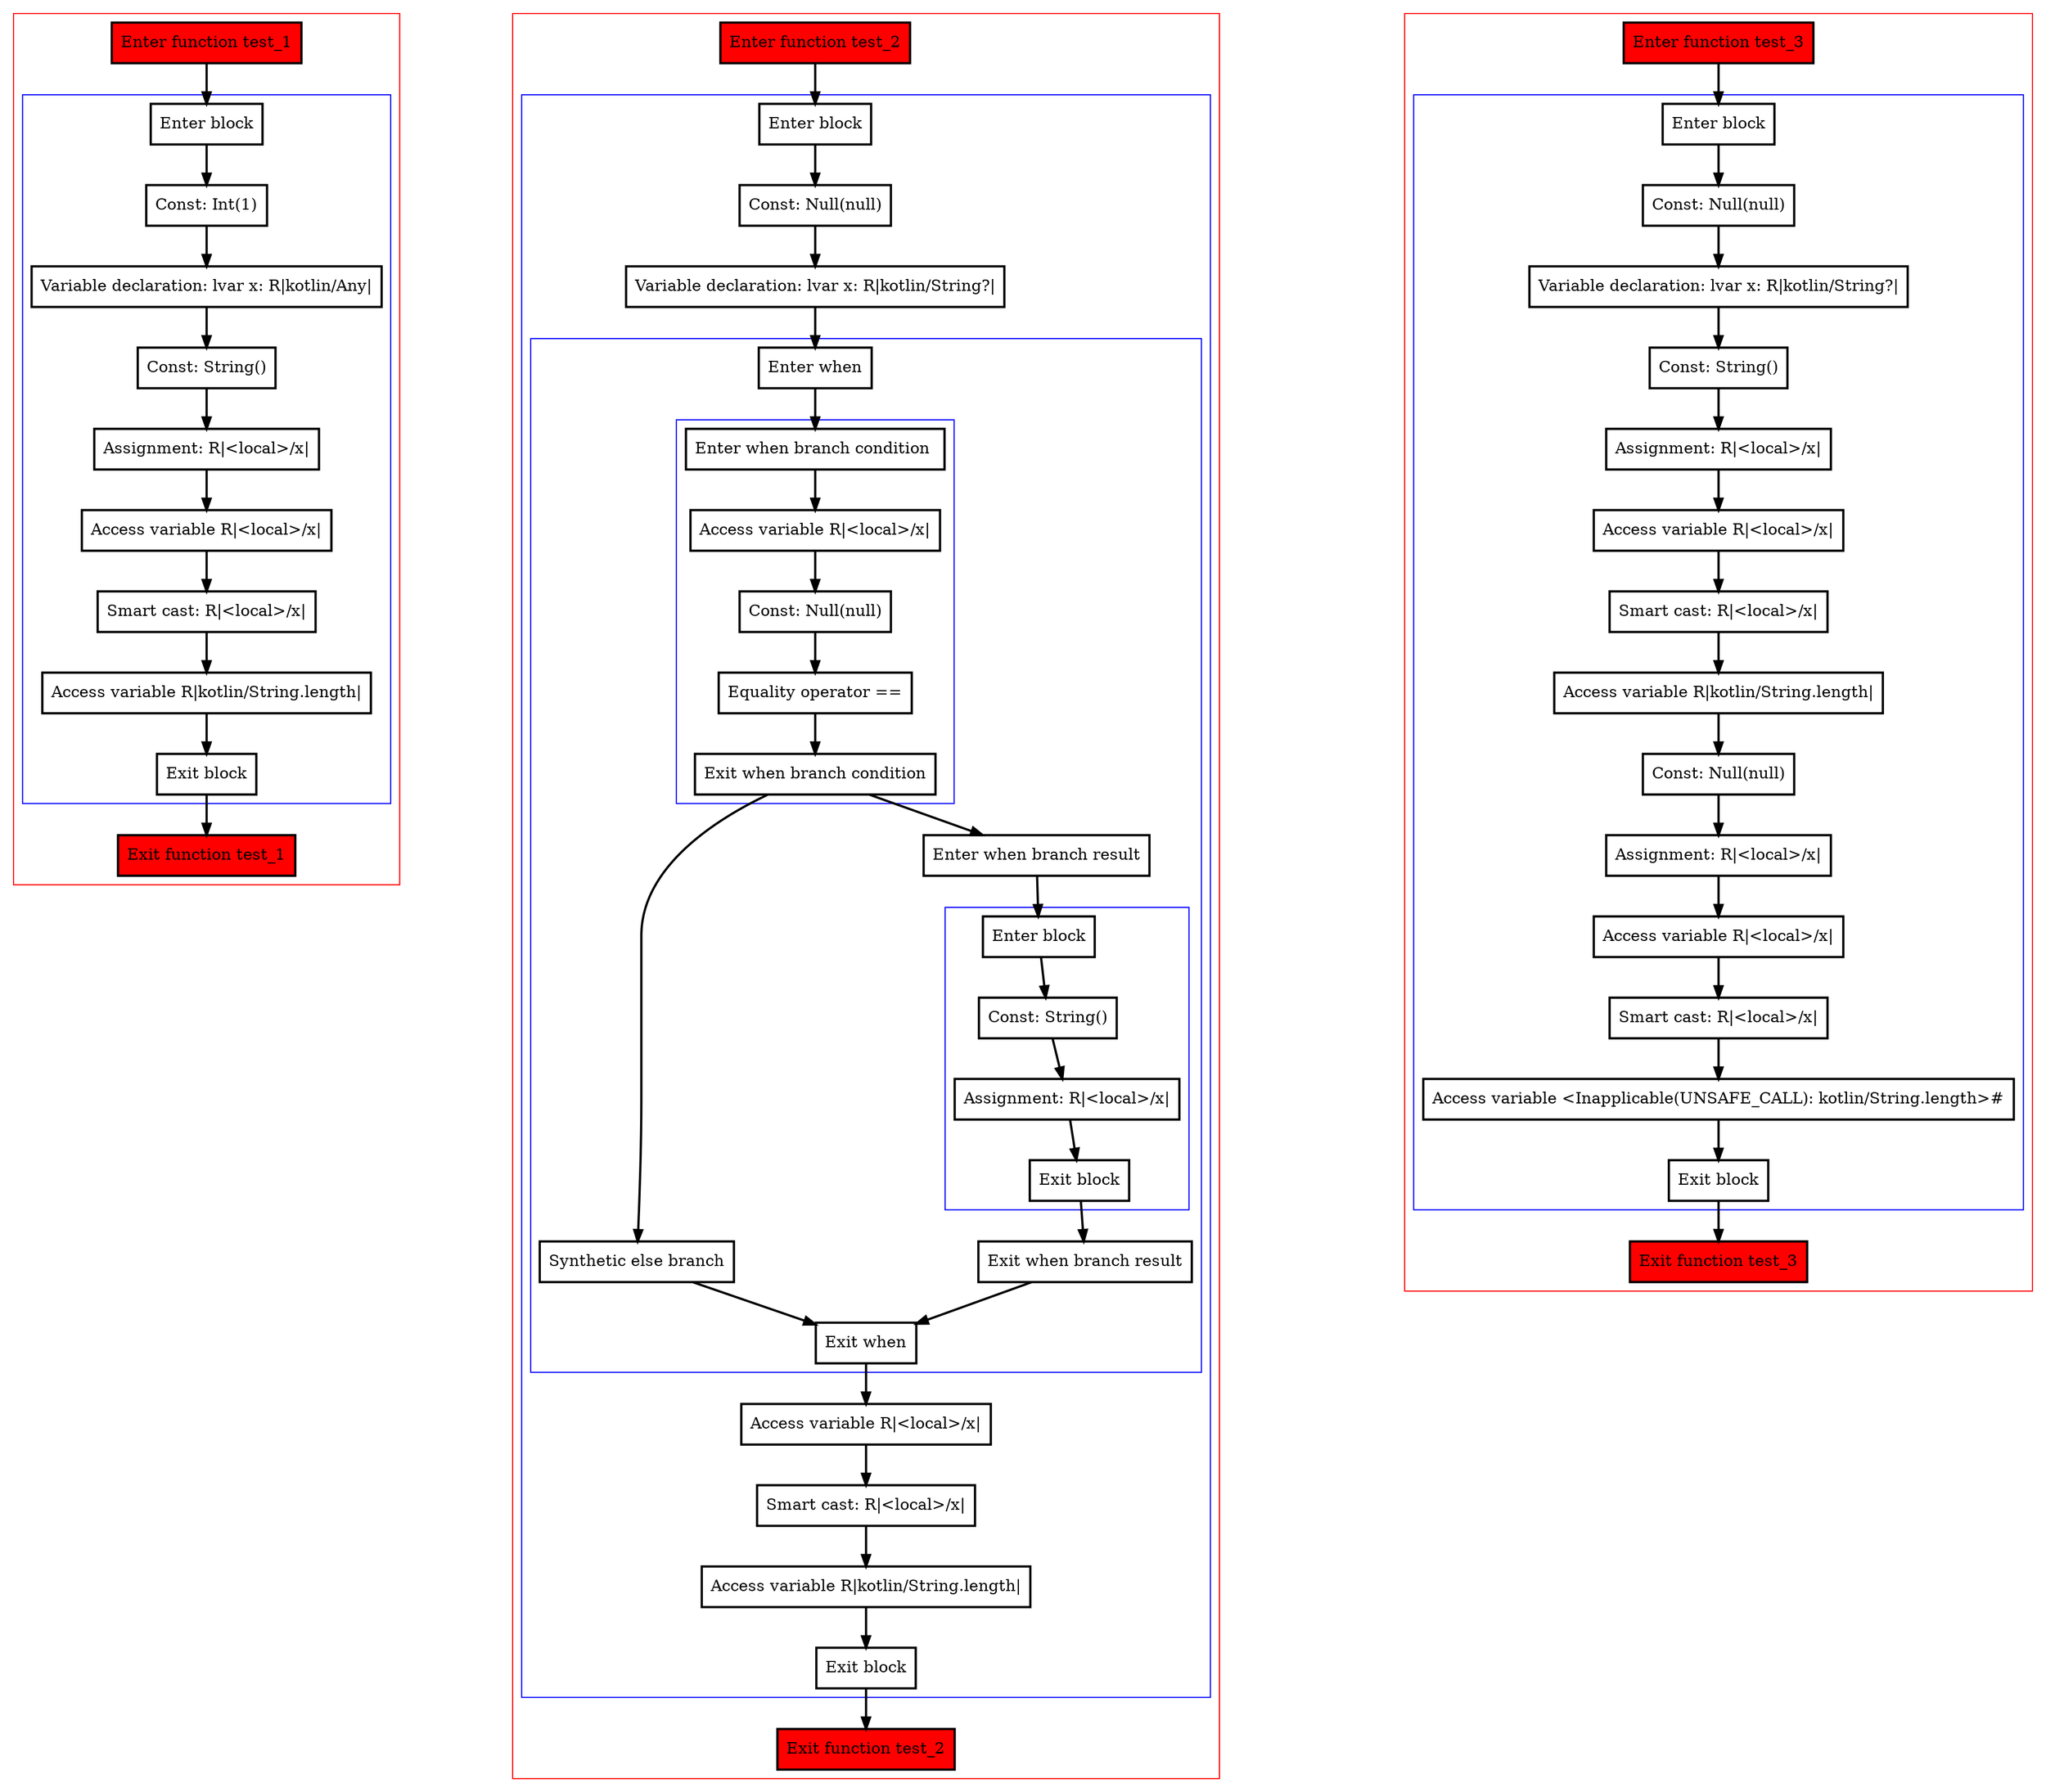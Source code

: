 digraph smartcastAfterReassignment_kt {
    graph [nodesep=3]
    node [shape=box penwidth=2]
    edge [penwidth=2]

    subgraph cluster_0 {
        color=red
        0 [label="Enter function test_1" style="filled" fillcolor=red];
        subgraph cluster_1 {
            color=blue
            1 [label="Enter block"];
            2 [label="Const: Int(1)"];
            3 [label="Variable declaration: lvar x: R|kotlin/Any|"];
            4 [label="Const: String()"];
            5 [label="Assignment: R|<local>/x|"];
            6 [label="Access variable R|<local>/x|"];
            7 [label="Smart cast: R|<local>/x|"];
            8 [label="Access variable R|kotlin/String.length|"];
            9 [label="Exit block"];
        }
        10 [label="Exit function test_1" style="filled" fillcolor=red];
    }
    0 -> {1};
    1 -> {2};
    2 -> {3};
    3 -> {4};
    4 -> {5};
    5 -> {6};
    6 -> {7};
    7 -> {8};
    8 -> {9};
    9 -> {10};

    subgraph cluster_2 {
        color=red
        11 [label="Enter function test_2" style="filled" fillcolor=red];
        subgraph cluster_3 {
            color=blue
            12 [label="Enter block"];
            13 [label="Const: Null(null)"];
            14 [label="Variable declaration: lvar x: R|kotlin/String?|"];
            subgraph cluster_4 {
                color=blue
                15 [label="Enter when"];
                subgraph cluster_5 {
                    color=blue
                    16 [label="Enter when branch condition "];
                    17 [label="Access variable R|<local>/x|"];
                    18 [label="Const: Null(null)"];
                    19 [label="Equality operator =="];
                    20 [label="Exit when branch condition"];
                }
                21 [label="Synthetic else branch"];
                22 [label="Enter when branch result"];
                subgraph cluster_6 {
                    color=blue
                    23 [label="Enter block"];
                    24 [label="Const: String()"];
                    25 [label="Assignment: R|<local>/x|"];
                    26 [label="Exit block"];
                }
                27 [label="Exit when branch result"];
                28 [label="Exit when"];
            }
            29 [label="Access variable R|<local>/x|"];
            30 [label="Smart cast: R|<local>/x|"];
            31 [label="Access variable R|kotlin/String.length|"];
            32 [label="Exit block"];
        }
        33 [label="Exit function test_2" style="filled" fillcolor=red];
    }
    11 -> {12};
    12 -> {13};
    13 -> {14};
    14 -> {15};
    15 -> {16};
    16 -> {17};
    17 -> {18};
    18 -> {19};
    19 -> {20};
    20 -> {22 21};
    21 -> {28};
    22 -> {23};
    23 -> {24};
    24 -> {25};
    25 -> {26};
    26 -> {27};
    27 -> {28};
    28 -> {29};
    29 -> {30};
    30 -> {31};
    31 -> {32};
    32 -> {33};

    subgraph cluster_7 {
        color=red
        34 [label="Enter function test_3" style="filled" fillcolor=red];
        subgraph cluster_8 {
            color=blue
            35 [label="Enter block"];
            36 [label="Const: Null(null)"];
            37 [label="Variable declaration: lvar x: R|kotlin/String?|"];
            38 [label="Const: String()"];
            39 [label="Assignment: R|<local>/x|"];
            40 [label="Access variable R|<local>/x|"];
            41 [label="Smart cast: R|<local>/x|"];
            42 [label="Access variable R|kotlin/String.length|"];
            43 [label="Const: Null(null)"];
            44 [label="Assignment: R|<local>/x|"];
            45 [label="Access variable R|<local>/x|"];
            46 [label="Smart cast: R|<local>/x|"];
            47 [label="Access variable <Inapplicable(UNSAFE_CALL): kotlin/String.length>#"];
            48 [label="Exit block"];
        }
        49 [label="Exit function test_3" style="filled" fillcolor=red];
    }
    34 -> {35};
    35 -> {36};
    36 -> {37};
    37 -> {38};
    38 -> {39};
    39 -> {40};
    40 -> {41};
    41 -> {42};
    42 -> {43};
    43 -> {44};
    44 -> {45};
    45 -> {46};
    46 -> {47};
    47 -> {48};
    48 -> {49};

}
